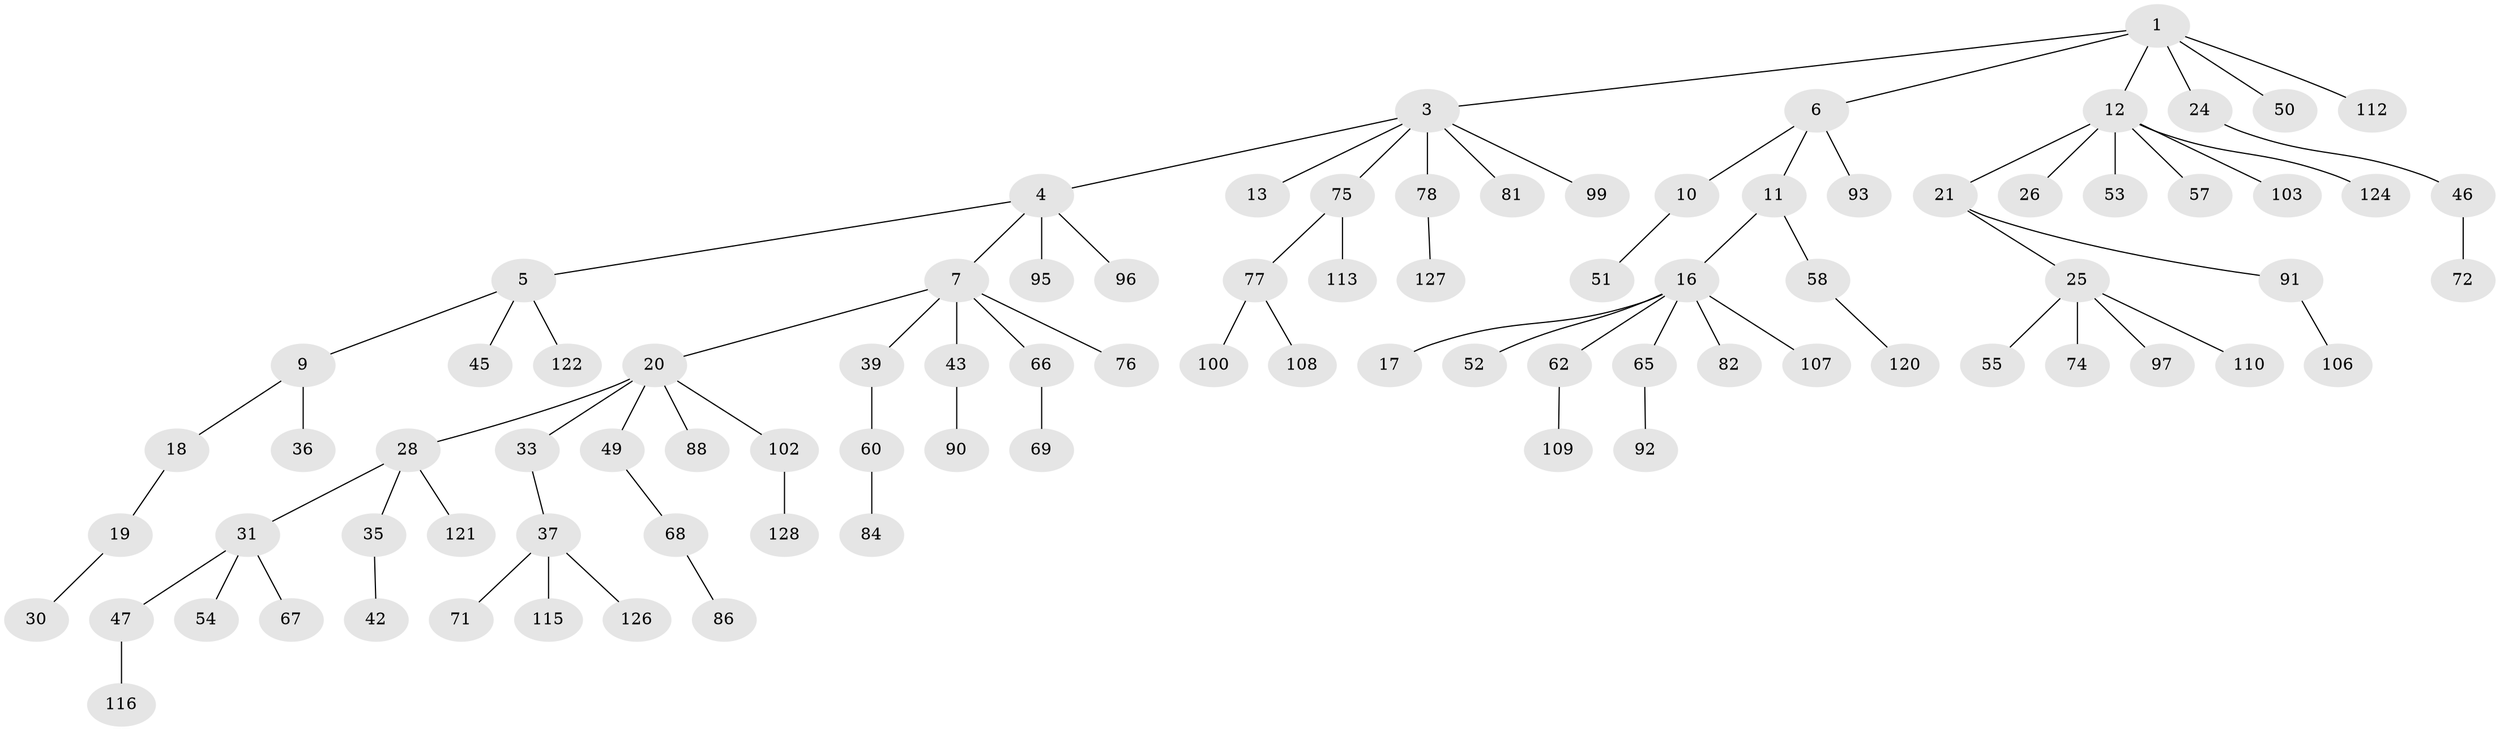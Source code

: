 // original degree distribution, {5: 0.0703125, 3: 0.125, 6: 0.0078125, 4: 0.03125, 1: 0.4453125, 2: 0.3203125}
// Generated by graph-tools (version 1.1) at 2025/42/03/06/25 10:42:05]
// undirected, 88 vertices, 87 edges
graph export_dot {
graph [start="1"]
  node [color=gray90,style=filled];
  1 [super="+2"];
  3 [super="+23"];
  4 [super="+40"];
  5 [super="+15"];
  6 [super="+8"];
  7 [super="+38"];
  9 [super="+87"];
  10 [super="+73"];
  11;
  12 [super="+14"];
  13;
  16 [super="+27"];
  17 [super="+70"];
  18;
  19 [super="+29"];
  20 [super="+22"];
  21 [super="+59"];
  24 [super="+41"];
  25 [super="+56"];
  26;
  28 [super="+32"];
  30;
  31 [super="+34"];
  33;
  35;
  36;
  37 [super="+105"];
  39 [super="+48"];
  42 [super="+44"];
  43 [super="+61"];
  45 [super="+111"];
  46 [super="+64"];
  47 [super="+114"];
  49 [super="+63"];
  50;
  51 [super="+125"];
  52;
  53;
  54 [super="+89"];
  55;
  57 [super="+98"];
  58 [super="+94"];
  60;
  62;
  65 [super="+85"];
  66;
  67 [super="+79"];
  68 [super="+83"];
  69;
  71;
  72 [super="+123"];
  74 [super="+117"];
  75 [super="+101"];
  76;
  77 [super="+104"];
  78 [super="+80"];
  81;
  82;
  84;
  86;
  88;
  90;
  91;
  92;
  93;
  95;
  96;
  97;
  99;
  100;
  102;
  103 [super="+118"];
  106;
  107;
  108;
  109;
  110;
  112;
  113;
  115;
  116 [super="+119"];
  120;
  121;
  122;
  124;
  126;
  127;
  128;
  1 -- 3;
  1 -- 6;
  1 -- 24;
  1 -- 50;
  1 -- 112;
  1 -- 12;
  3 -- 4;
  3 -- 13;
  3 -- 75;
  3 -- 78;
  3 -- 99;
  3 -- 81;
  4 -- 5;
  4 -- 7;
  4 -- 95;
  4 -- 96;
  5 -- 9;
  5 -- 122;
  5 -- 45;
  6 -- 10;
  6 -- 11;
  6 -- 93;
  7 -- 20;
  7 -- 66;
  7 -- 76;
  7 -- 43;
  7 -- 39;
  9 -- 18;
  9 -- 36;
  10 -- 51;
  11 -- 16;
  11 -- 58;
  12 -- 26;
  12 -- 103;
  12 -- 124;
  12 -- 53;
  12 -- 21;
  12 -- 57;
  16 -- 17;
  16 -- 65;
  16 -- 82;
  16 -- 52;
  16 -- 107;
  16 -- 62;
  18 -- 19;
  19 -- 30;
  20 -- 102;
  20 -- 33;
  20 -- 49;
  20 -- 88;
  20 -- 28;
  21 -- 25;
  21 -- 91;
  24 -- 46;
  25 -- 55;
  25 -- 74;
  25 -- 110;
  25 -- 97;
  28 -- 31;
  28 -- 35;
  28 -- 121;
  31 -- 67;
  31 -- 47;
  31 -- 54;
  33 -- 37;
  35 -- 42;
  37 -- 71;
  37 -- 115;
  37 -- 126;
  39 -- 60;
  43 -- 90;
  46 -- 72;
  47 -- 116;
  49 -- 68;
  58 -- 120;
  60 -- 84;
  62 -- 109;
  65 -- 92;
  66 -- 69;
  68 -- 86;
  75 -- 77;
  75 -- 113;
  77 -- 100;
  77 -- 108;
  78 -- 127;
  91 -- 106;
  102 -- 128;
}
